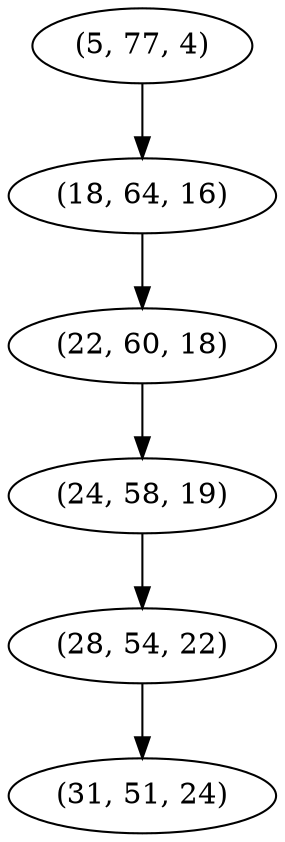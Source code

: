 digraph tree {
    "(5, 77, 4)";
    "(18, 64, 16)";
    "(22, 60, 18)";
    "(24, 58, 19)";
    "(28, 54, 22)";
    "(31, 51, 24)";
    "(5, 77, 4)" -> "(18, 64, 16)";
    "(18, 64, 16)" -> "(22, 60, 18)";
    "(22, 60, 18)" -> "(24, 58, 19)";
    "(24, 58, 19)" -> "(28, 54, 22)";
    "(28, 54, 22)" -> "(31, 51, 24)";
}

